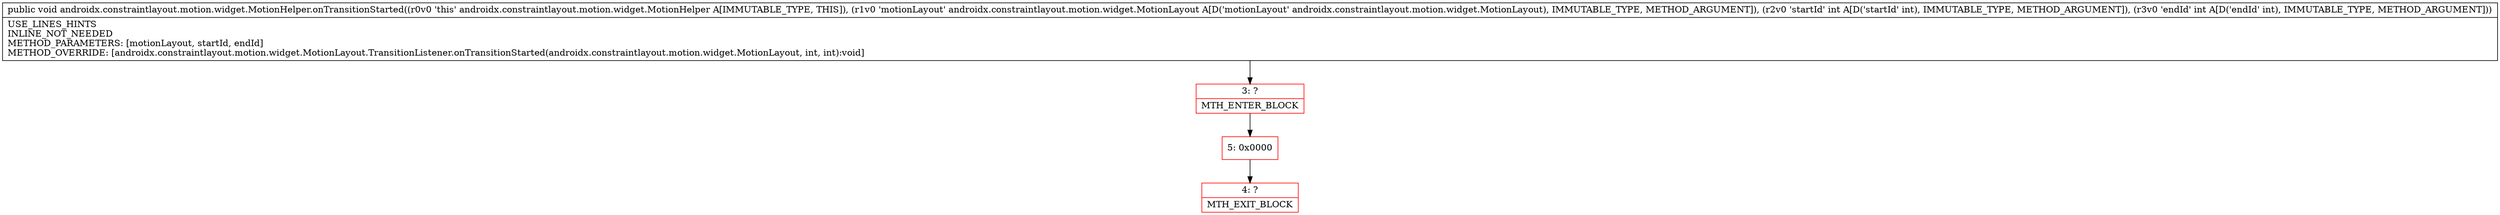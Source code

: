 digraph "CFG forandroidx.constraintlayout.motion.widget.MotionHelper.onTransitionStarted(Landroidx\/constraintlayout\/motion\/widget\/MotionLayout;II)V" {
subgraph cluster_Region_884885224 {
label = "R(0)";
node [shape=record,color=blue];
}
Node_3 [shape=record,color=red,label="{3\:\ ?|MTH_ENTER_BLOCK\l}"];
Node_5 [shape=record,color=red,label="{5\:\ 0x0000}"];
Node_4 [shape=record,color=red,label="{4\:\ ?|MTH_EXIT_BLOCK\l}"];
MethodNode[shape=record,label="{public void androidx.constraintlayout.motion.widget.MotionHelper.onTransitionStarted((r0v0 'this' androidx.constraintlayout.motion.widget.MotionHelper A[IMMUTABLE_TYPE, THIS]), (r1v0 'motionLayout' androidx.constraintlayout.motion.widget.MotionLayout A[D('motionLayout' androidx.constraintlayout.motion.widget.MotionLayout), IMMUTABLE_TYPE, METHOD_ARGUMENT]), (r2v0 'startId' int A[D('startId' int), IMMUTABLE_TYPE, METHOD_ARGUMENT]), (r3v0 'endId' int A[D('endId' int), IMMUTABLE_TYPE, METHOD_ARGUMENT]))  | USE_LINES_HINTS\lINLINE_NOT_NEEDED\lMETHOD_PARAMETERS: [motionLayout, startId, endId]\lMETHOD_OVERRIDE: [androidx.constraintlayout.motion.widget.MotionLayout.TransitionListener.onTransitionStarted(androidx.constraintlayout.motion.widget.MotionLayout, int, int):void]\l}"];
MethodNode -> Node_3;Node_3 -> Node_5;
Node_5 -> Node_4;
}

